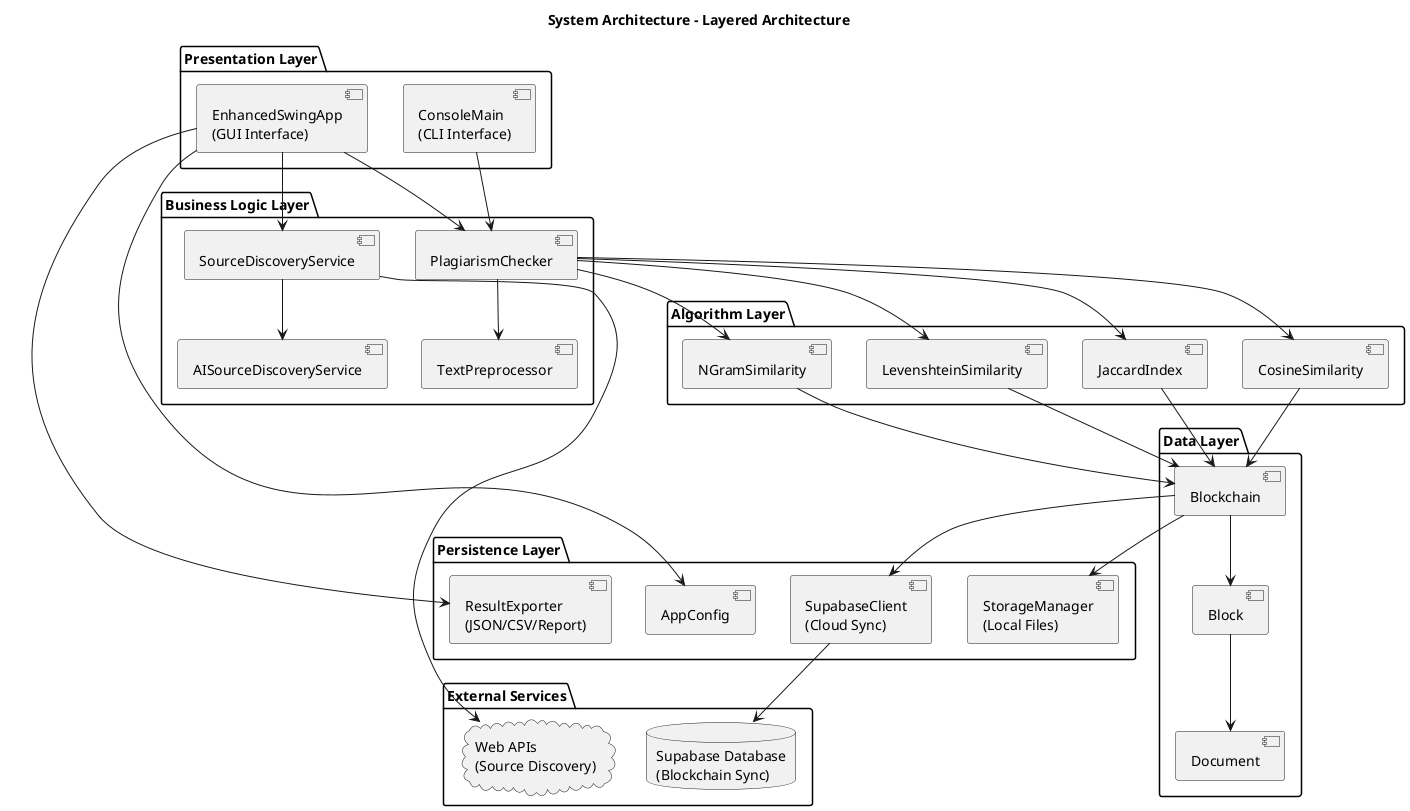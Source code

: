 @startuml
title System Architecture - Layered Architecture

package "Presentation Layer" {
  [EnhancedSwingApp\n(GUI Interface)]
  [ConsoleMain\n(CLI Interface)]
}

package "Business Logic Layer" {
  [PlagiarismChecker]
  [SourceDiscoveryService]
  [TextPreprocessor]
  [AISourceDiscoveryService]
}

package "Algorithm Layer" {
  [CosineSimilarity]
  [JaccardIndex]
  [LevenshteinSimilarity]
  [NGramSimilarity]
}

package "Data Layer" {
  [Blockchain]
  [Document]
  [Block]
}

package "Persistence Layer" {
  [StorageManager\n(Local Files)]
  [SupabaseClient\n(Cloud Sync)]
  [ResultExporter\n(JSON/CSV/Report)]
  [AppConfig]
}

package "External Services" {
  cloud "Web APIs\n(Source Discovery)" as WebAPI
  database "Supabase Database\n(Blockchain Sync)" as SupabaseDB
}

[EnhancedSwingApp\n(GUI Interface)] --> [PlagiarismChecker]
[ConsoleMain\n(CLI Interface)] --> [PlagiarismChecker]

[PlagiarismChecker] --> [TextPreprocessor]
[PlagiarismChecker] --> [CosineSimilarity]
[PlagiarismChecker] --> [JaccardIndex]
[PlagiarismChecker] --> [LevenshteinSimilarity]
[PlagiarismChecker] --> [NGramSimilarity]

[EnhancedSwingApp\n(GUI Interface)] --> [SourceDiscoveryService]
[SourceDiscoveryService] --> [AISourceDiscoveryService]

[CosineSimilarity] --> [Blockchain]
[JaccardIndex] --> [Blockchain]
[LevenshteinSimilarity] --> [Blockchain]
[NGramSimilarity] --> [Blockchain]

[Blockchain] --> [Block]
[Block] --> [Document]

[Blockchain] --> [StorageManager\n(Local Files)]
[Blockchain] --> [SupabaseClient\n(Cloud Sync)]
[EnhancedSwingApp\n(GUI Interface)] --> [ResultExporter\n(JSON/CSV/Report)]
[EnhancedSwingApp\n(GUI Interface)] --> [AppConfig]

[SourceDiscoveryService] --> WebAPI
[SupabaseClient\n(Cloud Sync)] --> SupabaseDB

@enduml
